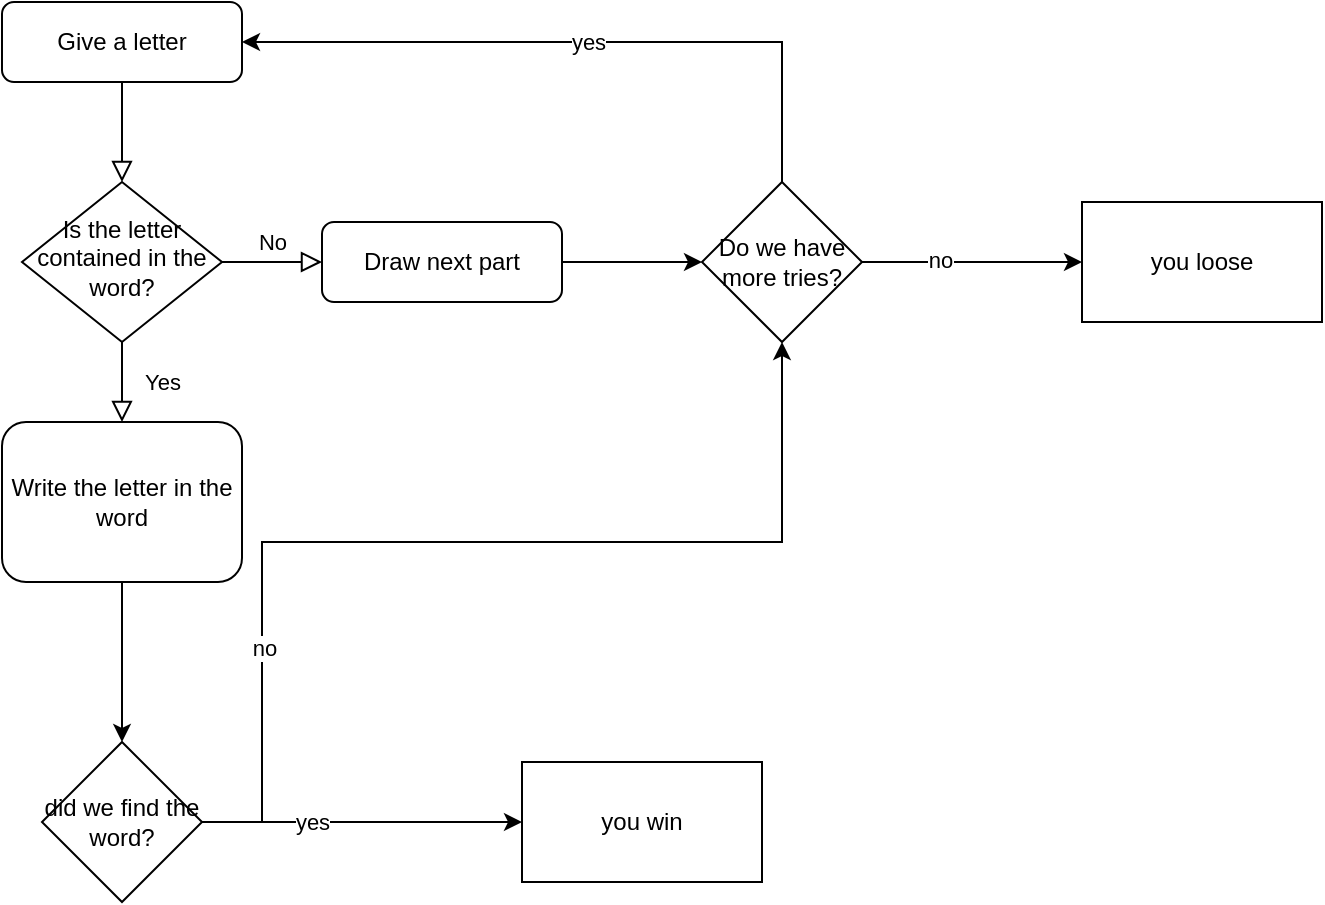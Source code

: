 <mxfile version="21.1.4" type="device">
  <diagram id="C5RBs43oDa-KdzZeNtuy" name="Page-1">
    <mxGraphModel dx="2150" dy="968" grid="1" gridSize="10" guides="1" tooltips="1" connect="1" arrows="1" fold="1" page="1" pageScale="1" pageWidth="827" pageHeight="1169" math="0" shadow="0">
      <root>
        <mxCell id="WIyWlLk6GJQsqaUBKTNV-0" />
        <mxCell id="WIyWlLk6GJQsqaUBKTNV-1" parent="WIyWlLk6GJQsqaUBKTNV-0" />
        <mxCell id="WIyWlLk6GJQsqaUBKTNV-2" value="" style="rounded=0;html=1;jettySize=auto;orthogonalLoop=1;fontSize=11;endArrow=block;endFill=0;endSize=8;strokeWidth=1;shadow=0;labelBackgroundColor=none;edgeStyle=orthogonalEdgeStyle;" parent="WIyWlLk6GJQsqaUBKTNV-1" source="WIyWlLk6GJQsqaUBKTNV-3" target="WIyWlLk6GJQsqaUBKTNV-6" edge="1">
          <mxGeometry relative="1" as="geometry" />
        </mxCell>
        <mxCell id="WIyWlLk6GJQsqaUBKTNV-3" value="Give a letter" style="rounded=1;whiteSpace=wrap;html=1;fontSize=12;glass=0;strokeWidth=1;shadow=0;" parent="WIyWlLk6GJQsqaUBKTNV-1" vertex="1">
          <mxGeometry x="160" y="80" width="120" height="40" as="geometry" />
        </mxCell>
        <mxCell id="WIyWlLk6GJQsqaUBKTNV-4" value="Yes" style="rounded=0;html=1;jettySize=auto;orthogonalLoop=1;fontSize=11;endArrow=block;endFill=0;endSize=8;strokeWidth=1;shadow=0;labelBackgroundColor=none;edgeStyle=orthogonalEdgeStyle;" parent="WIyWlLk6GJQsqaUBKTNV-1" source="WIyWlLk6GJQsqaUBKTNV-6" edge="1">
          <mxGeometry y="20" relative="1" as="geometry">
            <mxPoint as="offset" />
            <mxPoint x="220" y="290" as="targetPoint" />
          </mxGeometry>
        </mxCell>
        <mxCell id="WIyWlLk6GJQsqaUBKTNV-5" value="No" style="edgeStyle=orthogonalEdgeStyle;rounded=0;html=1;jettySize=auto;orthogonalLoop=1;fontSize=11;endArrow=block;endFill=0;endSize=8;strokeWidth=1;shadow=0;labelBackgroundColor=none;" parent="WIyWlLk6GJQsqaUBKTNV-1" source="WIyWlLk6GJQsqaUBKTNV-6" target="WIyWlLk6GJQsqaUBKTNV-7" edge="1">
          <mxGeometry y="10" relative="1" as="geometry">
            <mxPoint as="offset" />
          </mxGeometry>
        </mxCell>
        <mxCell id="WIyWlLk6GJQsqaUBKTNV-6" value="Is the letter contained in the word?" style="rhombus;whiteSpace=wrap;html=1;shadow=0;fontFamily=Helvetica;fontSize=12;align=center;strokeWidth=1;spacing=6;spacingTop=-4;" parent="WIyWlLk6GJQsqaUBKTNV-1" vertex="1">
          <mxGeometry x="170" y="170" width="100" height="80" as="geometry" />
        </mxCell>
        <mxCell id="k7HjvJbaN49wbpIZthdN-7" style="edgeStyle=orthogonalEdgeStyle;rounded=0;orthogonalLoop=1;jettySize=auto;html=1;entryX=0;entryY=0.5;entryDx=0;entryDy=0;" edge="1" parent="WIyWlLk6GJQsqaUBKTNV-1" source="WIyWlLk6GJQsqaUBKTNV-7" target="k7HjvJbaN49wbpIZthdN-6">
          <mxGeometry relative="1" as="geometry" />
        </mxCell>
        <mxCell id="WIyWlLk6GJQsqaUBKTNV-7" value="Draw next part" style="rounded=1;whiteSpace=wrap;html=1;fontSize=12;glass=0;strokeWidth=1;shadow=0;" parent="WIyWlLk6GJQsqaUBKTNV-1" vertex="1">
          <mxGeometry x="320" y="190" width="120" height="40" as="geometry" />
        </mxCell>
        <mxCell id="k7HjvJbaN49wbpIZthdN-17" value="" style="edgeStyle=orthogonalEdgeStyle;rounded=0;orthogonalLoop=1;jettySize=auto;html=1;" edge="1" parent="WIyWlLk6GJQsqaUBKTNV-1" source="k7HjvJbaN49wbpIZthdN-0" target="k7HjvJbaN49wbpIZthdN-16">
          <mxGeometry relative="1" as="geometry" />
        </mxCell>
        <mxCell id="k7HjvJbaN49wbpIZthdN-0" value="Write the letter in the word" style="rounded=1;whiteSpace=wrap;html=1;" vertex="1" parent="WIyWlLk6GJQsqaUBKTNV-1">
          <mxGeometry x="160" y="290" width="120" height="80" as="geometry" />
        </mxCell>
        <mxCell id="k7HjvJbaN49wbpIZthdN-8" style="edgeStyle=orthogonalEdgeStyle;rounded=0;orthogonalLoop=1;jettySize=auto;html=1;exitX=0.5;exitY=0;exitDx=0;exitDy=0;entryX=1;entryY=0.5;entryDx=0;entryDy=0;" edge="1" parent="WIyWlLk6GJQsqaUBKTNV-1" source="k7HjvJbaN49wbpIZthdN-6" target="WIyWlLk6GJQsqaUBKTNV-3">
          <mxGeometry relative="1" as="geometry" />
        </mxCell>
        <mxCell id="k7HjvJbaN49wbpIZthdN-12" value="yes" style="edgeLabel;html=1;align=center;verticalAlign=middle;resizable=0;points=[];" vertex="1" connectable="0" parent="k7HjvJbaN49wbpIZthdN-8">
          <mxGeometry x="-0.015" relative="1" as="geometry">
            <mxPoint as="offset" />
          </mxGeometry>
        </mxCell>
        <mxCell id="k7HjvJbaN49wbpIZthdN-14" value="" style="edgeStyle=orthogonalEdgeStyle;rounded=0;orthogonalLoop=1;jettySize=auto;html=1;" edge="1" parent="WIyWlLk6GJQsqaUBKTNV-1" source="k7HjvJbaN49wbpIZthdN-6" target="k7HjvJbaN49wbpIZthdN-13">
          <mxGeometry relative="1" as="geometry" />
        </mxCell>
        <mxCell id="k7HjvJbaN49wbpIZthdN-15" value="no" style="edgeLabel;html=1;align=center;verticalAlign=middle;resizable=0;points=[];" vertex="1" connectable="0" parent="k7HjvJbaN49wbpIZthdN-14">
          <mxGeometry x="-0.298" y="1" relative="1" as="geometry">
            <mxPoint as="offset" />
          </mxGeometry>
        </mxCell>
        <mxCell id="k7HjvJbaN49wbpIZthdN-6" value="Do we have more tries?" style="rhombus;whiteSpace=wrap;html=1;" vertex="1" parent="WIyWlLk6GJQsqaUBKTNV-1">
          <mxGeometry x="510" y="170" width="80" height="80" as="geometry" />
        </mxCell>
        <mxCell id="k7HjvJbaN49wbpIZthdN-13" value="you loose" style="whiteSpace=wrap;html=1;" vertex="1" parent="WIyWlLk6GJQsqaUBKTNV-1">
          <mxGeometry x="700" y="180" width="120" height="60" as="geometry" />
        </mxCell>
        <mxCell id="k7HjvJbaN49wbpIZthdN-19" value="" style="edgeStyle=orthogonalEdgeStyle;rounded=0;orthogonalLoop=1;jettySize=auto;html=1;" edge="1" parent="WIyWlLk6GJQsqaUBKTNV-1" source="k7HjvJbaN49wbpIZthdN-16" target="k7HjvJbaN49wbpIZthdN-18">
          <mxGeometry relative="1" as="geometry" />
        </mxCell>
        <mxCell id="k7HjvJbaN49wbpIZthdN-20" value="yes" style="edgeLabel;html=1;align=center;verticalAlign=middle;resizable=0;points=[];" vertex="1" connectable="0" parent="k7HjvJbaN49wbpIZthdN-19">
          <mxGeometry x="-0.32" relative="1" as="geometry">
            <mxPoint as="offset" />
          </mxGeometry>
        </mxCell>
        <mxCell id="k7HjvJbaN49wbpIZthdN-21" style="edgeStyle=orthogonalEdgeStyle;rounded=0;orthogonalLoop=1;jettySize=auto;html=1;exitX=0;exitY=0.5;exitDx=0;exitDy=0;entryX=0.5;entryY=1;entryDx=0;entryDy=0;" edge="1" parent="WIyWlLk6GJQsqaUBKTNV-1" source="k7HjvJbaN49wbpIZthdN-16" target="k7HjvJbaN49wbpIZthdN-6">
          <mxGeometry relative="1" as="geometry">
            <mxPoint x="100" y="-170" as="targetPoint" />
            <Array as="points">
              <mxPoint x="290" y="490" />
              <mxPoint x="290" y="350" />
              <mxPoint x="550" y="350" />
            </Array>
          </mxGeometry>
        </mxCell>
        <mxCell id="k7HjvJbaN49wbpIZthdN-22" value="no" style="edgeLabel;html=1;align=center;verticalAlign=middle;resizable=0;points=[];" vertex="1" connectable="0" parent="k7HjvJbaN49wbpIZthdN-21">
          <mxGeometry x="-0.353" y="-1" relative="1" as="geometry">
            <mxPoint as="offset" />
          </mxGeometry>
        </mxCell>
        <mxCell id="k7HjvJbaN49wbpIZthdN-16" value="did we find the word?" style="rhombus;whiteSpace=wrap;html=1;" vertex="1" parent="WIyWlLk6GJQsqaUBKTNV-1">
          <mxGeometry x="180" y="450" width="80" height="80" as="geometry" />
        </mxCell>
        <mxCell id="k7HjvJbaN49wbpIZthdN-18" value="you win" style="whiteSpace=wrap;html=1;" vertex="1" parent="WIyWlLk6GJQsqaUBKTNV-1">
          <mxGeometry x="420" y="460" width="120" height="60" as="geometry" />
        </mxCell>
      </root>
    </mxGraphModel>
  </diagram>
</mxfile>
